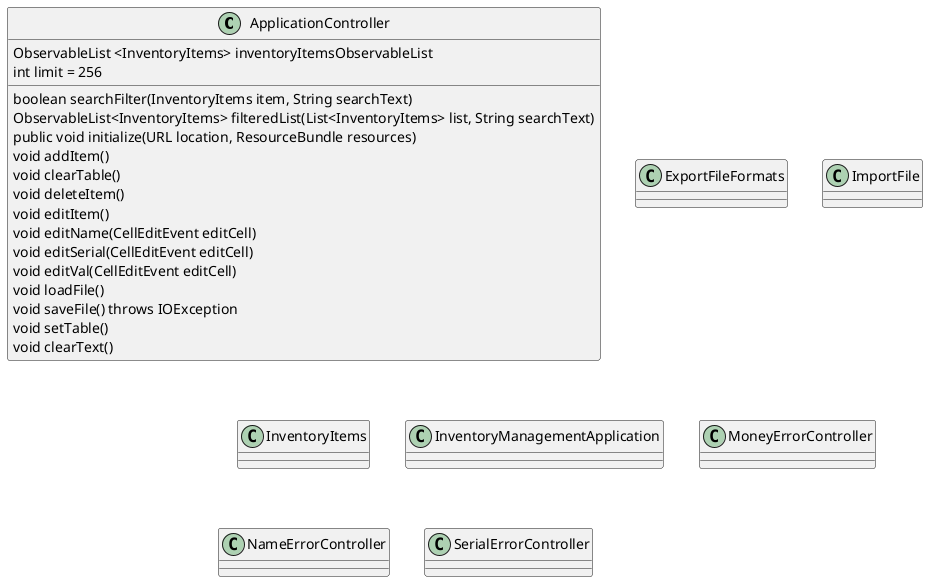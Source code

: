 @startuml
'https://plantuml.com/class-diagram

class ApplicationController{
 ObservableList <InventoryItems> inventoryItemsObservableList
 int limit = 256
 boolean searchFilter(InventoryItems item, String searchText)
 ObservableList<InventoryItems> filteredList(List<InventoryItems> list, String searchText)
 public void initialize(URL location, ResourceBundle resources)
 void addItem()
 void clearTable()
 void deleteItem()
 void editItem()
 void editName(CellEditEvent editCell)
 void editSerial(CellEditEvent editCell)
 void editVal(CellEditEvent editCell)
 void loadFile()
 void saveFile() throws IOException
 void setTable()
 void clearText()
}

class ExportFileFormats{

}

class ImportFile{

}

class InventoryItems{

}

class InventoryManagementApplication{

}

class MoneyErrorController{

}

class NameErrorController{

}

class SerialErrorController{

}
@enduml